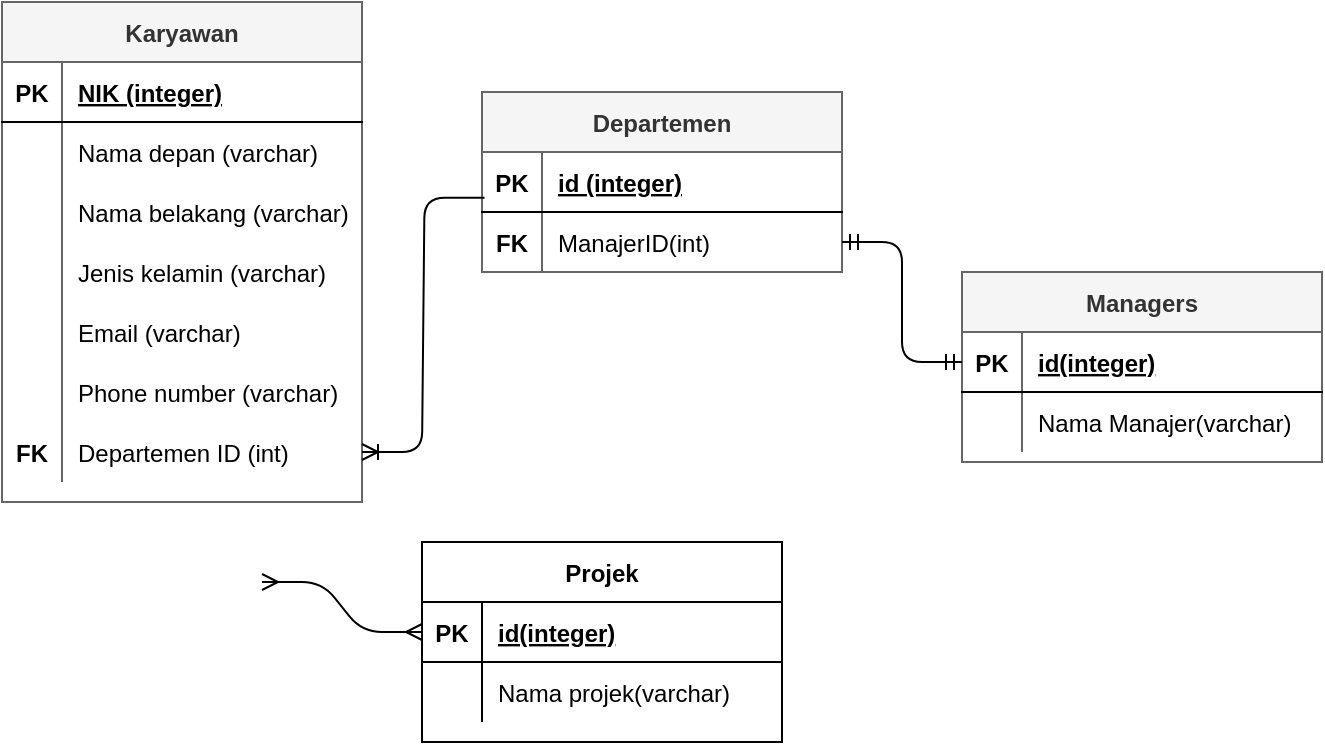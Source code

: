 <mxfile version="15.1.0" type="github">
  <diagram id="ZNS_TY3FEDY-yiDvgHgt" name="Page-1">
    <mxGraphModel dx="782" dy="460" grid="1" gridSize="10" guides="1" tooltips="1" connect="1" arrows="1" fold="1" page="1" pageScale="1" pageWidth="827" pageHeight="1169" math="0" shadow="0">
      <root>
        <mxCell id="0" />
        <mxCell id="1" parent="0" />
        <mxCell id="uV7GmXahGbb01GjfUzwo-51" value="Karyawan" style="shape=table;startSize=30;container=1;collapsible=1;childLayout=tableLayout;fixedRows=1;rowLines=0;fontStyle=1;align=center;resizeLast=1;fillColor=#f5f5f5;strokeColor=#666666;fontColor=#333333;" vertex="1" parent="1">
          <mxGeometry x="150" y="90" width="180" height="250" as="geometry" />
        </mxCell>
        <mxCell id="uV7GmXahGbb01GjfUzwo-52" value="" style="shape=partialRectangle;collapsible=0;dropTarget=0;pointerEvents=0;fillColor=none;top=0;left=0;bottom=1;right=0;points=[[0,0.5],[1,0.5]];portConstraint=eastwest;" vertex="1" parent="uV7GmXahGbb01GjfUzwo-51">
          <mxGeometry y="30" width="180" height="30" as="geometry" />
        </mxCell>
        <mxCell id="uV7GmXahGbb01GjfUzwo-53" value="PK" style="shape=partialRectangle;connectable=0;fillColor=none;top=0;left=0;bottom=0;right=0;fontStyle=1;overflow=hidden;" vertex="1" parent="uV7GmXahGbb01GjfUzwo-52">
          <mxGeometry width="30" height="30" as="geometry" />
        </mxCell>
        <mxCell id="uV7GmXahGbb01GjfUzwo-54" value="NIK (integer)" style="shape=partialRectangle;connectable=0;fillColor=none;top=0;left=0;bottom=0;right=0;align=left;spacingLeft=6;fontStyle=5;overflow=hidden;" vertex="1" parent="uV7GmXahGbb01GjfUzwo-52">
          <mxGeometry x="30" width="150" height="30" as="geometry" />
        </mxCell>
        <mxCell id="uV7GmXahGbb01GjfUzwo-55" value="" style="shape=partialRectangle;collapsible=0;dropTarget=0;pointerEvents=0;fillColor=none;top=0;left=0;bottom=0;right=0;points=[[0,0.5],[1,0.5]];portConstraint=eastwest;" vertex="1" parent="uV7GmXahGbb01GjfUzwo-51">
          <mxGeometry y="60" width="180" height="30" as="geometry" />
        </mxCell>
        <mxCell id="uV7GmXahGbb01GjfUzwo-56" value="" style="shape=partialRectangle;connectable=0;fillColor=none;top=0;left=0;bottom=0;right=0;editable=1;overflow=hidden;" vertex="1" parent="uV7GmXahGbb01GjfUzwo-55">
          <mxGeometry width="30" height="30" as="geometry" />
        </mxCell>
        <mxCell id="uV7GmXahGbb01GjfUzwo-57" value="Nama depan (varchar)" style="shape=partialRectangle;connectable=0;fillColor=none;top=0;left=0;bottom=0;right=0;align=left;spacingLeft=6;overflow=hidden;" vertex="1" parent="uV7GmXahGbb01GjfUzwo-55">
          <mxGeometry x="30" width="150" height="30" as="geometry" />
        </mxCell>
        <mxCell id="uV7GmXahGbb01GjfUzwo-58" value="" style="shape=partialRectangle;collapsible=0;dropTarget=0;pointerEvents=0;fillColor=none;top=0;left=0;bottom=0;right=0;points=[[0,0.5],[1,0.5]];portConstraint=eastwest;" vertex="1" parent="uV7GmXahGbb01GjfUzwo-51">
          <mxGeometry y="90" width="180" height="30" as="geometry" />
        </mxCell>
        <mxCell id="uV7GmXahGbb01GjfUzwo-59" value="" style="shape=partialRectangle;connectable=0;fillColor=none;top=0;left=0;bottom=0;right=0;editable=1;overflow=hidden;" vertex="1" parent="uV7GmXahGbb01GjfUzwo-58">
          <mxGeometry width="30" height="30" as="geometry" />
        </mxCell>
        <mxCell id="uV7GmXahGbb01GjfUzwo-60" value="Nama belakang (varchar)" style="shape=partialRectangle;connectable=0;fillColor=none;top=0;left=0;bottom=0;right=0;align=left;spacingLeft=6;overflow=hidden;" vertex="1" parent="uV7GmXahGbb01GjfUzwo-58">
          <mxGeometry x="30" width="150" height="30" as="geometry" />
        </mxCell>
        <mxCell id="uV7GmXahGbb01GjfUzwo-61" value="" style="shape=partialRectangle;collapsible=0;dropTarget=0;pointerEvents=0;fillColor=none;top=0;left=0;bottom=0;right=0;points=[[0,0.5],[1,0.5]];portConstraint=eastwest;" vertex="1" parent="uV7GmXahGbb01GjfUzwo-51">
          <mxGeometry y="120" width="180" height="30" as="geometry" />
        </mxCell>
        <mxCell id="uV7GmXahGbb01GjfUzwo-62" value="" style="shape=partialRectangle;connectable=0;fillColor=none;top=0;left=0;bottom=0;right=0;editable=1;overflow=hidden;" vertex="1" parent="uV7GmXahGbb01GjfUzwo-61">
          <mxGeometry width="30" height="30" as="geometry" />
        </mxCell>
        <mxCell id="uV7GmXahGbb01GjfUzwo-63" value="Jenis kelamin (varchar)" style="shape=partialRectangle;connectable=0;fillColor=none;top=0;left=0;bottom=0;right=0;align=left;spacingLeft=6;overflow=hidden;" vertex="1" parent="uV7GmXahGbb01GjfUzwo-61">
          <mxGeometry x="30" width="150" height="30" as="geometry" />
        </mxCell>
        <mxCell id="uV7GmXahGbb01GjfUzwo-64" value="" style="shape=partialRectangle;collapsible=0;dropTarget=0;pointerEvents=0;fillColor=none;top=0;left=0;bottom=0;right=0;points=[[0,0.5],[1,0.5]];portConstraint=eastwest;" vertex="1" parent="uV7GmXahGbb01GjfUzwo-51">
          <mxGeometry y="150" width="180" height="30" as="geometry" />
        </mxCell>
        <mxCell id="uV7GmXahGbb01GjfUzwo-65" value="" style="shape=partialRectangle;connectable=0;fillColor=none;top=0;left=0;bottom=0;right=0;editable=1;overflow=hidden;" vertex="1" parent="uV7GmXahGbb01GjfUzwo-64">
          <mxGeometry width="30" height="30" as="geometry" />
        </mxCell>
        <mxCell id="uV7GmXahGbb01GjfUzwo-66" value="Email (varchar)" style="shape=partialRectangle;connectable=0;fillColor=none;top=0;left=0;bottom=0;right=0;align=left;spacingLeft=6;overflow=hidden;" vertex="1" parent="uV7GmXahGbb01GjfUzwo-64">
          <mxGeometry x="30" width="150" height="30" as="geometry" />
        </mxCell>
        <mxCell id="uV7GmXahGbb01GjfUzwo-67" value="" style="shape=partialRectangle;collapsible=0;dropTarget=0;pointerEvents=0;fillColor=none;top=0;left=0;bottom=0;right=0;points=[[0,0.5],[1,0.5]];portConstraint=eastwest;" vertex="1" parent="uV7GmXahGbb01GjfUzwo-51">
          <mxGeometry y="180" width="180" height="30" as="geometry" />
        </mxCell>
        <mxCell id="uV7GmXahGbb01GjfUzwo-68" value="" style="shape=partialRectangle;connectable=0;fillColor=none;top=0;left=0;bottom=0;right=0;editable=1;overflow=hidden;" vertex="1" parent="uV7GmXahGbb01GjfUzwo-67">
          <mxGeometry width="30" height="30" as="geometry" />
        </mxCell>
        <mxCell id="uV7GmXahGbb01GjfUzwo-69" value="Phone number (varchar)" style="shape=partialRectangle;connectable=0;fillColor=none;top=0;left=0;bottom=0;right=0;align=left;spacingLeft=6;overflow=hidden;" vertex="1" parent="uV7GmXahGbb01GjfUzwo-67">
          <mxGeometry x="30" width="150" height="30" as="geometry" />
        </mxCell>
        <mxCell id="uV7GmXahGbb01GjfUzwo-102" value="" style="shape=partialRectangle;collapsible=0;dropTarget=0;pointerEvents=0;fillColor=none;top=0;left=0;bottom=0;right=0;points=[[0,0.5],[1,0.5]];portConstraint=eastwest;" vertex="1" parent="uV7GmXahGbb01GjfUzwo-51">
          <mxGeometry y="210" width="180" height="30" as="geometry" />
        </mxCell>
        <mxCell id="uV7GmXahGbb01GjfUzwo-103" value="FK" style="shape=partialRectangle;connectable=0;fillColor=none;top=0;left=0;bottom=0;right=0;editable=1;overflow=hidden;fontStyle=1;" vertex="1" parent="uV7GmXahGbb01GjfUzwo-102">
          <mxGeometry width="30" height="30" as="geometry" />
        </mxCell>
        <mxCell id="uV7GmXahGbb01GjfUzwo-104" value="Departemen ID (int)" style="shape=partialRectangle;connectable=0;fillColor=none;top=0;left=0;bottom=0;right=0;align=left;spacingLeft=6;overflow=hidden;" vertex="1" parent="uV7GmXahGbb01GjfUzwo-102">
          <mxGeometry x="30" width="150" height="30" as="geometry" />
        </mxCell>
        <mxCell id="uV7GmXahGbb01GjfUzwo-70" value="Departemen" style="shape=table;startSize=30;container=1;collapsible=1;childLayout=tableLayout;fixedRows=1;rowLines=0;fontStyle=1;align=center;resizeLast=1;fillColor=#f5f5f5;strokeColor=#666666;fontColor=#333333;" vertex="1" parent="1">
          <mxGeometry x="390" y="135" width="180" height="90" as="geometry" />
        </mxCell>
        <mxCell id="uV7GmXahGbb01GjfUzwo-71" value="" style="shape=partialRectangle;collapsible=0;dropTarget=0;pointerEvents=0;fillColor=none;top=0;left=0;bottom=1;right=0;points=[[0,0.5],[1,0.5]];portConstraint=eastwest;" vertex="1" parent="uV7GmXahGbb01GjfUzwo-70">
          <mxGeometry y="30" width="180" height="30" as="geometry" />
        </mxCell>
        <mxCell id="uV7GmXahGbb01GjfUzwo-72" value="PK" style="shape=partialRectangle;connectable=0;fillColor=none;top=0;left=0;bottom=0;right=0;fontStyle=1;overflow=hidden;" vertex="1" parent="uV7GmXahGbb01GjfUzwo-71">
          <mxGeometry width="30" height="30" as="geometry" />
        </mxCell>
        <mxCell id="uV7GmXahGbb01GjfUzwo-73" value="id (integer)" style="shape=partialRectangle;connectable=0;fillColor=none;top=0;left=0;bottom=0;right=0;align=left;spacingLeft=6;fontStyle=5;overflow=hidden;" vertex="1" parent="uV7GmXahGbb01GjfUzwo-71">
          <mxGeometry x="30" width="150" height="30" as="geometry" />
        </mxCell>
        <mxCell id="uV7GmXahGbb01GjfUzwo-74" value="" style="shape=partialRectangle;collapsible=0;dropTarget=0;pointerEvents=0;fillColor=none;top=0;left=0;bottom=0;right=0;points=[[0,0.5],[1,0.5]];portConstraint=eastwest;" vertex="1" parent="uV7GmXahGbb01GjfUzwo-70">
          <mxGeometry y="60" width="180" height="30" as="geometry" />
        </mxCell>
        <mxCell id="uV7GmXahGbb01GjfUzwo-75" value="FK" style="shape=partialRectangle;connectable=0;fillColor=none;top=0;left=0;bottom=0;right=0;editable=1;overflow=hidden;fontStyle=1;" vertex="1" parent="uV7GmXahGbb01GjfUzwo-74">
          <mxGeometry width="30" height="30" as="geometry" />
        </mxCell>
        <mxCell id="uV7GmXahGbb01GjfUzwo-76" value="ManajerID(int)" style="shape=partialRectangle;connectable=0;fillColor=none;top=0;left=0;bottom=0;right=0;align=left;spacingLeft=6;overflow=hidden;" vertex="1" parent="uV7GmXahGbb01GjfUzwo-74">
          <mxGeometry x="30" width="150" height="30" as="geometry" />
        </mxCell>
        <mxCell id="uV7GmXahGbb01GjfUzwo-83" value="Managers" style="shape=table;startSize=30;container=1;collapsible=1;childLayout=tableLayout;fixedRows=1;rowLines=0;fontStyle=1;align=center;resizeLast=1;fillColor=#f5f5f5;strokeColor=#666666;fontColor=#333333;" vertex="1" parent="1">
          <mxGeometry x="630" y="225" width="180" height="95" as="geometry" />
        </mxCell>
        <mxCell id="uV7GmXahGbb01GjfUzwo-84" value="" style="shape=partialRectangle;collapsible=0;dropTarget=0;pointerEvents=0;fillColor=none;top=0;left=0;bottom=1;right=0;points=[[0,0.5],[1,0.5]];portConstraint=eastwest;" vertex="1" parent="uV7GmXahGbb01GjfUzwo-83">
          <mxGeometry y="30" width="180" height="30" as="geometry" />
        </mxCell>
        <mxCell id="uV7GmXahGbb01GjfUzwo-85" value="PK" style="shape=partialRectangle;connectable=0;fillColor=none;top=0;left=0;bottom=0;right=0;fontStyle=1;overflow=hidden;" vertex="1" parent="uV7GmXahGbb01GjfUzwo-84">
          <mxGeometry width="30" height="30" as="geometry" />
        </mxCell>
        <mxCell id="uV7GmXahGbb01GjfUzwo-86" value="id(integer)" style="shape=partialRectangle;connectable=0;fillColor=none;top=0;left=0;bottom=0;right=0;align=left;spacingLeft=6;fontStyle=5;overflow=hidden;" vertex="1" parent="uV7GmXahGbb01GjfUzwo-84">
          <mxGeometry x="30" width="150" height="30" as="geometry" />
        </mxCell>
        <mxCell id="uV7GmXahGbb01GjfUzwo-87" value="" style="shape=partialRectangle;collapsible=0;dropTarget=0;pointerEvents=0;fillColor=none;top=0;left=0;bottom=0;right=0;points=[[0,0.5],[1,0.5]];portConstraint=eastwest;" vertex="1" parent="uV7GmXahGbb01GjfUzwo-83">
          <mxGeometry y="60" width="180" height="30" as="geometry" />
        </mxCell>
        <mxCell id="uV7GmXahGbb01GjfUzwo-88" value="" style="shape=partialRectangle;connectable=0;fillColor=none;top=0;left=0;bottom=0;right=0;editable=1;overflow=hidden;" vertex="1" parent="uV7GmXahGbb01GjfUzwo-87">
          <mxGeometry width="30" height="30" as="geometry" />
        </mxCell>
        <mxCell id="uV7GmXahGbb01GjfUzwo-89" value="Nama Manajer(varchar)" style="shape=partialRectangle;connectable=0;fillColor=none;top=0;left=0;bottom=0;right=0;align=left;spacingLeft=6;overflow=hidden;" vertex="1" parent="uV7GmXahGbb01GjfUzwo-87">
          <mxGeometry x="30" width="150" height="30" as="geometry" />
        </mxCell>
        <mxCell id="uV7GmXahGbb01GjfUzwo-105" value="" style="edgeStyle=entityRelationEdgeStyle;fontSize=12;html=1;endArrow=ERoneToMany;exitX=0.007;exitY=0.761;exitDx=0;exitDy=0;exitPerimeter=0;entryX=1;entryY=0.5;entryDx=0;entryDy=0;" edge="1" parent="1" source="uV7GmXahGbb01GjfUzwo-71" target="uV7GmXahGbb01GjfUzwo-102">
          <mxGeometry width="100" height="100" relative="1" as="geometry">
            <mxPoint x="330" y="300" as="sourcePoint" />
            <mxPoint x="430" y="200" as="targetPoint" />
          </mxGeometry>
        </mxCell>
        <mxCell id="uV7GmXahGbb01GjfUzwo-106" value="" style="edgeStyle=entityRelationEdgeStyle;fontSize=12;html=1;endArrow=ERmandOne;startArrow=ERmandOne;entryX=0;entryY=0.5;entryDx=0;entryDy=0;" edge="1" parent="1" source="uV7GmXahGbb01GjfUzwo-74" target="uV7GmXahGbb01GjfUzwo-84">
          <mxGeometry width="100" height="100" relative="1" as="geometry">
            <mxPoint x="570" y="300" as="sourcePoint" />
            <mxPoint x="670" y="200" as="targetPoint" />
          </mxGeometry>
        </mxCell>
        <mxCell id="uV7GmXahGbb01GjfUzwo-107" value="Projek" style="shape=table;startSize=30;container=1;collapsible=1;childLayout=tableLayout;fixedRows=1;rowLines=0;fontStyle=1;align=center;resizeLast=1;" vertex="1" parent="1">
          <mxGeometry x="360" y="360" width="180" height="100" as="geometry" />
        </mxCell>
        <mxCell id="uV7GmXahGbb01GjfUzwo-108" value="" style="shape=partialRectangle;collapsible=0;dropTarget=0;pointerEvents=0;fillColor=none;top=0;left=0;bottom=1;right=0;points=[[0,0.5],[1,0.5]];portConstraint=eastwest;" vertex="1" parent="uV7GmXahGbb01GjfUzwo-107">
          <mxGeometry y="30" width="180" height="30" as="geometry" />
        </mxCell>
        <mxCell id="uV7GmXahGbb01GjfUzwo-109" value="PK" style="shape=partialRectangle;connectable=0;fillColor=none;top=0;left=0;bottom=0;right=0;fontStyle=1;overflow=hidden;" vertex="1" parent="uV7GmXahGbb01GjfUzwo-108">
          <mxGeometry width="30" height="30" as="geometry" />
        </mxCell>
        <mxCell id="uV7GmXahGbb01GjfUzwo-110" value="id(integer)" style="shape=partialRectangle;connectable=0;fillColor=none;top=0;left=0;bottom=0;right=0;align=left;spacingLeft=6;fontStyle=5;overflow=hidden;" vertex="1" parent="uV7GmXahGbb01GjfUzwo-108">
          <mxGeometry x="30" width="150" height="30" as="geometry" />
        </mxCell>
        <mxCell id="uV7GmXahGbb01GjfUzwo-111" value="" style="shape=partialRectangle;collapsible=0;dropTarget=0;pointerEvents=0;fillColor=none;top=0;left=0;bottom=0;right=0;points=[[0,0.5],[1,0.5]];portConstraint=eastwest;" vertex="1" parent="uV7GmXahGbb01GjfUzwo-107">
          <mxGeometry y="60" width="180" height="30" as="geometry" />
        </mxCell>
        <mxCell id="uV7GmXahGbb01GjfUzwo-112" value="" style="shape=partialRectangle;connectable=0;fillColor=none;top=0;left=0;bottom=0;right=0;editable=1;overflow=hidden;" vertex="1" parent="uV7GmXahGbb01GjfUzwo-111">
          <mxGeometry width="30" height="30" as="geometry" />
        </mxCell>
        <mxCell id="uV7GmXahGbb01GjfUzwo-113" value="Nama projek(varchar)" style="shape=partialRectangle;connectable=0;fillColor=none;top=0;left=0;bottom=0;right=0;align=left;spacingLeft=6;overflow=hidden;" vertex="1" parent="uV7GmXahGbb01GjfUzwo-111">
          <mxGeometry x="30" width="150" height="30" as="geometry" />
        </mxCell>
        <mxCell id="uV7GmXahGbb01GjfUzwo-120" value="" style="edgeStyle=entityRelationEdgeStyle;fontSize=12;html=1;endArrow=ERmany;startArrow=ERmany;entryX=0;entryY=0.5;entryDx=0;entryDy=0;" edge="1" parent="1" target="uV7GmXahGbb01GjfUzwo-108">
          <mxGeometry width="100" height="100" relative="1" as="geometry">
            <mxPoint x="280" y="380" as="sourcePoint" />
            <mxPoint x="360" y="430" as="targetPoint" />
          </mxGeometry>
        </mxCell>
      </root>
    </mxGraphModel>
  </diagram>
</mxfile>
